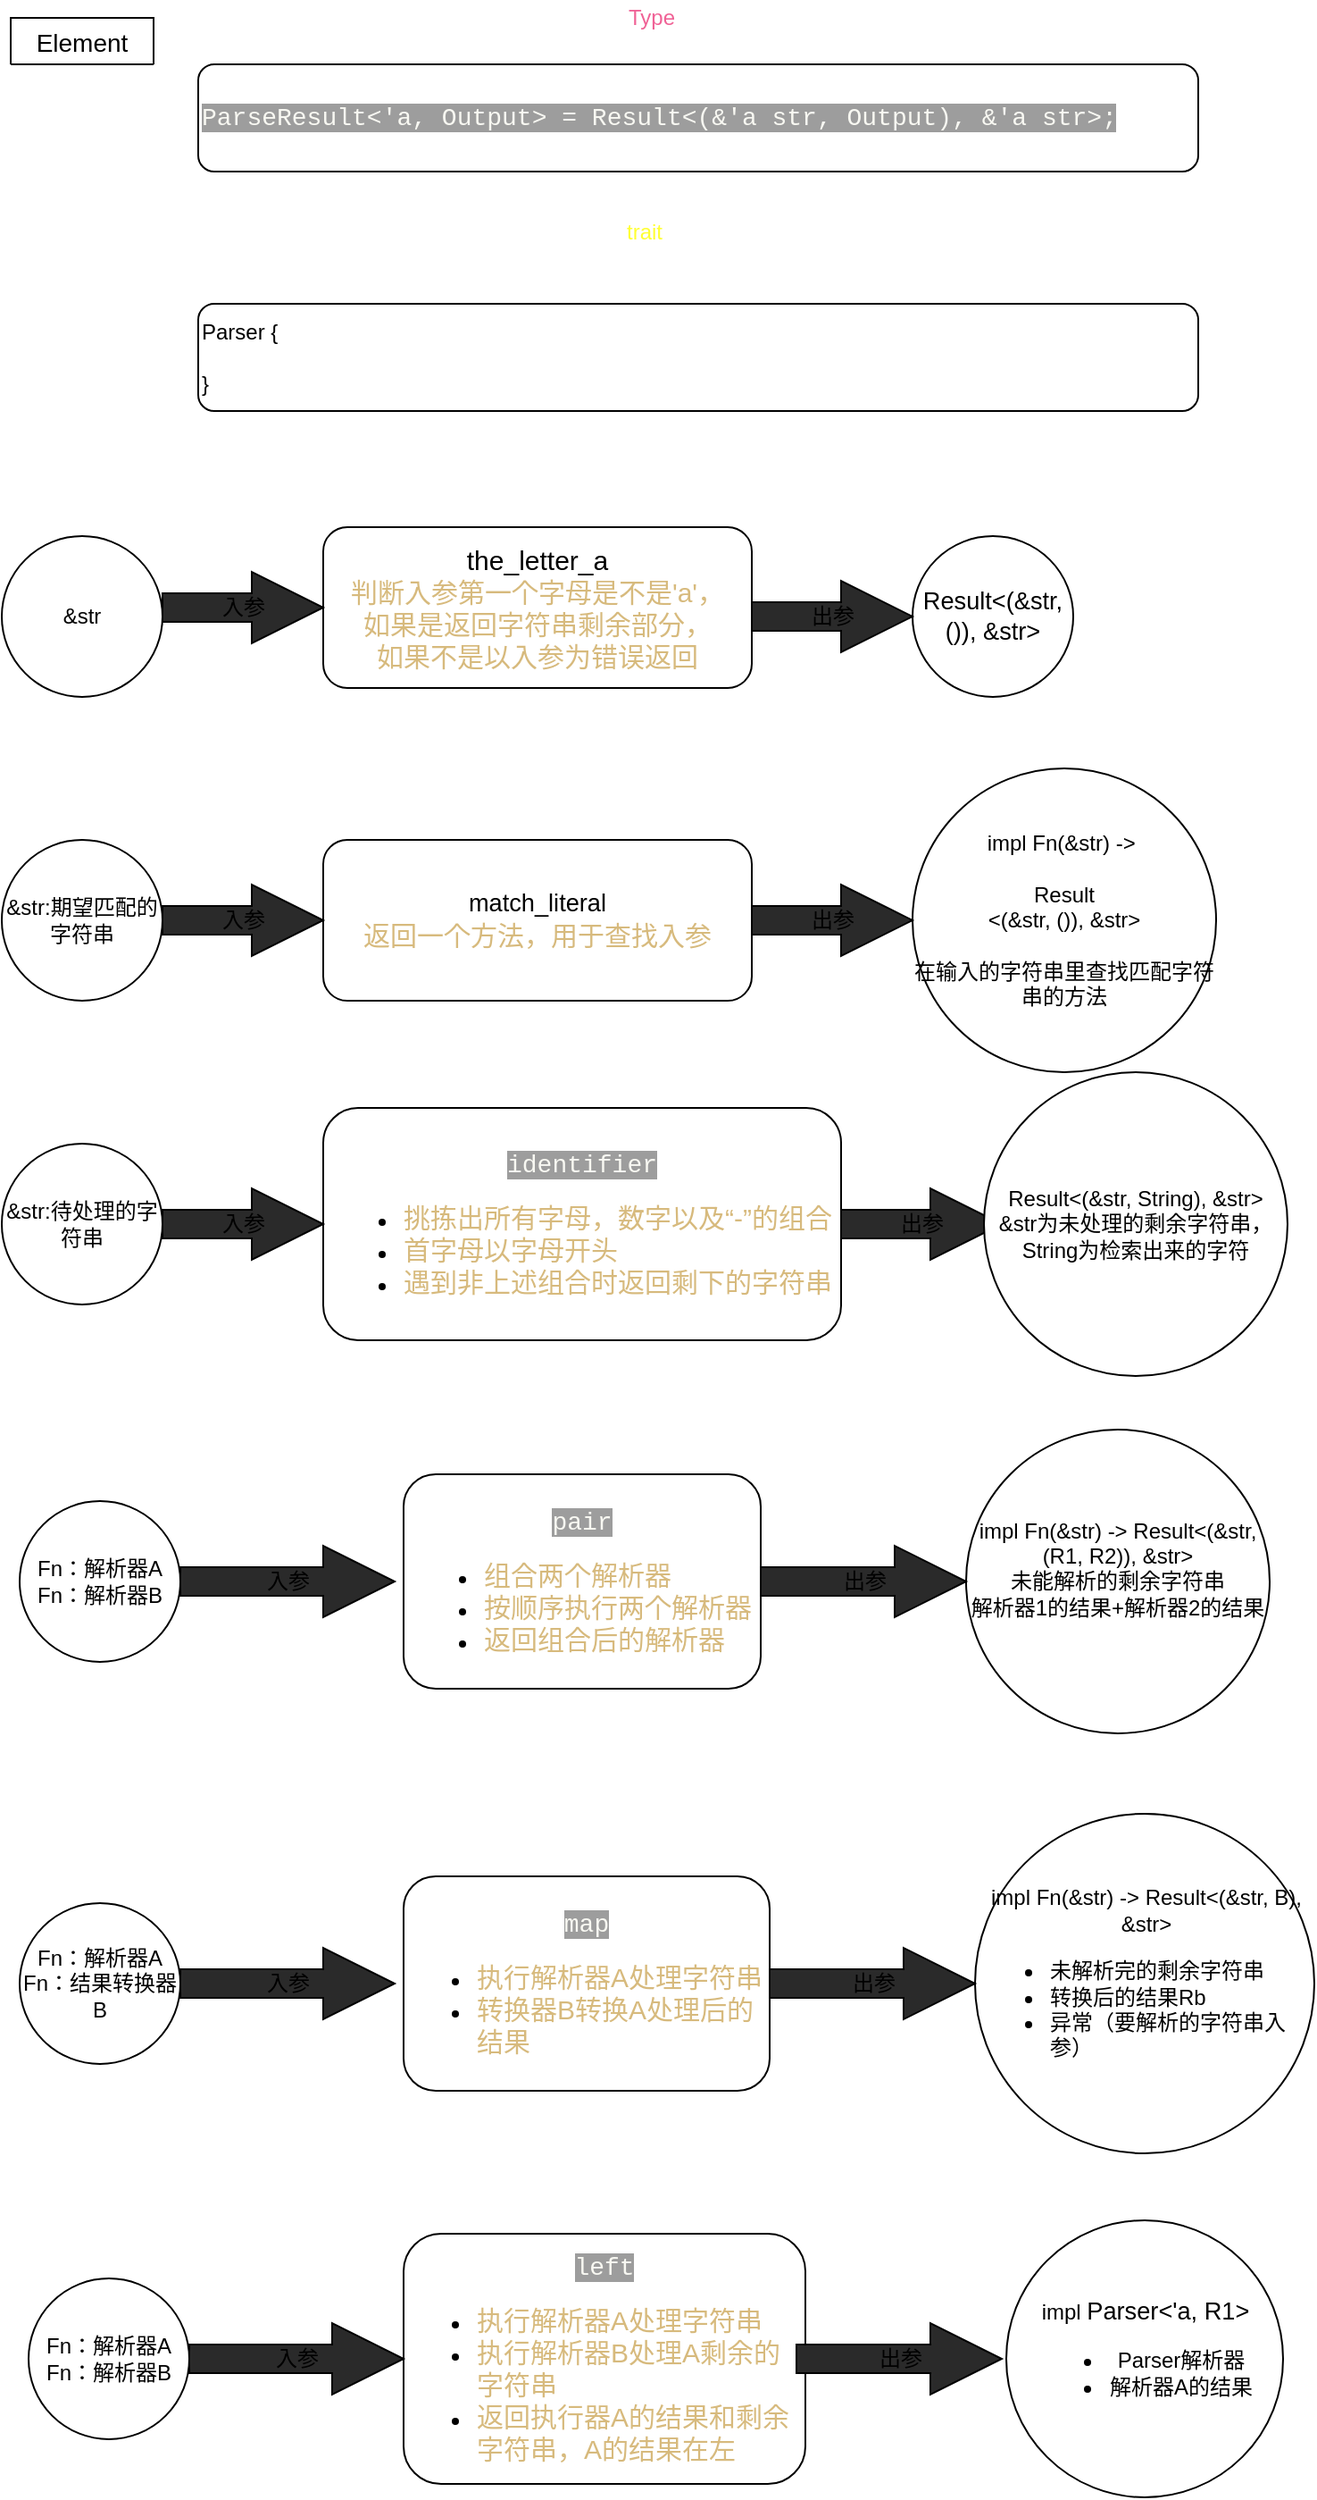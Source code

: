 <mxfile>
    <diagram id="ITNncZc6mTnSc8X_e-E-" name="Page-1">
        <mxGraphModel dx="820" dy="1550" grid="1" gridSize="10" guides="1" tooltips="1" connect="1" arrows="1" fold="1" page="1" pageScale="1" pageWidth="827" pageHeight="1169" math="0" shadow="0">
            <root>
                <mxCell id="0"/>
                <mxCell id="1" parent="0"/>
                <mxCell id="2" value="&lt;p style=&quot;line-height: 0%&quot;&gt;&lt;/p&gt;&lt;span style=&quot;font-size: 15px ; text-align: justify&quot;&gt;the_letter_a&lt;/span&gt;&lt;br&gt;&lt;span style=&quot;color: rgb(215 , 186 , 125) ; font-size: 15px ; text-align: justify&quot;&gt;判断入参第一个字母是不是'a'，&lt;/span&gt;&lt;br&gt;&lt;span style=&quot;color: rgb(215 , 186 , 125) ; font-size: 15px ; text-align: justify&quot;&gt;如果是返回字符串剩余部分，&lt;/span&gt;&lt;br&gt;&lt;span style=&quot;font-size: 15px ; color: rgb(215 , 186 , 125)&quot;&gt;如果不是以入参为错误返回&lt;/span&gt;&lt;br&gt;&lt;p&gt;&lt;/p&gt;" style="rounded=1;whiteSpace=wrap;html=1;align=center;verticalAlign=middle;" parent="1" vertex="1">
                    <mxGeometry x="230" y="85" width="240" height="90" as="geometry"/>
                </mxCell>
                <mxCell id="3" value="Element" style="swimlane;fontStyle=0;childLayout=stackLayout;horizontal=1;startSize=26;horizontalStack=0;resizeParent=1;resizeParentMax=0;resizeLast=0;collapsible=1;marginBottom=0;align=center;fontSize=14;" parent="1" vertex="1" collapsed="1">
                    <mxGeometry x="55" y="-200" width="80" height="26" as="geometry">
                        <mxRectangle x="40" y="30" width="160" height="116" as="alternateBounds"/>
                    </mxGeometry>
                </mxCell>
                <mxCell id="4" value="name:String" style="text;strokeColor=none;fillColor=none;spacingLeft=4;spacingRight=4;overflow=hidden;rotatable=0;points=[[0,0.5],[1,0.5]];portConstraint=eastwest;fontSize=12;" parent="3" vertex="1">
                    <mxGeometry y="26" width="80" height="30" as="geometry"/>
                </mxCell>
                <mxCell id="5" value="attributes:Vec&lt;(String, String)&gt;" style="text;strokeColor=none;fillColor=none;spacingLeft=4;spacingRight=4;overflow=hidden;rotatable=0;points=[[0,0.5],[1,0.5]];portConstraint=eastwest;fontSize=12;" parent="3" vertex="1">
                    <mxGeometry y="56" width="80" height="30" as="geometry"/>
                </mxCell>
                <mxCell id="6" value="children:Vec&lt;Element&gt;" style="text;strokeColor=none;fillColor=none;spacingLeft=4;spacingRight=4;overflow=hidden;rotatable=0;points=[[0,0.5],[1,0.5]];portConstraint=eastwest;fontSize=12;" parent="3" vertex="1">
                    <mxGeometry y="86" width="80" height="30" as="geometry"/>
                </mxCell>
                <mxCell id="7" value="&amp;amp;str" style="ellipse;whiteSpace=wrap;html=1;aspect=fixed;" parent="1" vertex="1">
                    <mxGeometry x="50" y="90" width="90" height="90" as="geometry"/>
                </mxCell>
                <mxCell id="8" value="&lt;span style=&quot;font-family: , &amp;#34;consolas&amp;#34; , &amp;#34;liberation mono&amp;#34; , &amp;#34;menlo&amp;#34; , monospace ; font-size: 13.6px&quot;&gt;Result&amp;lt;(&amp;amp;str, ()), &amp;amp;str&amp;gt;&lt;/span&gt;" style="ellipse;whiteSpace=wrap;html=1;aspect=fixed;" parent="1" vertex="1">
                    <mxGeometry x="560" y="90" width="90" height="90" as="geometry"/>
                </mxCell>
                <mxCell id="9" value="入参" style="html=1;shadow=0;dashed=0;align=center;verticalAlign=middle;shape=mxgraph.arrows2.arrow;dy=0.6;dx=40;notch=0;rounded=1;fillColor=#2a2a2a;gradientColor=none;" parent="1" vertex="1">
                    <mxGeometry x="140" y="110" width="90" height="40" as="geometry"/>
                </mxCell>
                <mxCell id="10" value="出参" style="html=1;shadow=0;dashed=0;align=center;verticalAlign=middle;shape=mxgraph.arrows2.arrow;dy=0.6;dx=40;notch=0;rounded=1;fillColor=#2a2a2a;gradientColor=none;" parent="1" vertex="1">
                    <mxGeometry x="470" y="115" width="90" height="40" as="geometry"/>
                </mxCell>
                <mxCell id="11" value="&lt;p style=&quot;line-height: 0%&quot;&gt;&lt;/p&gt;&lt;span style=&quot;font-size: 13.6px ; text-align: justify&quot;&gt;match_literal&lt;/span&gt;&lt;br&gt;&lt;span style=&quot;text-align: justify ; color: rgb(215 , 186 , 125) ; font-size: 15px&quot;&gt;返回一个方法，用于查找入参&lt;br&gt;&lt;/span&gt;&lt;p&gt;&lt;/p&gt;" style="rounded=1;whiteSpace=wrap;html=1;align=center;verticalAlign=middle;horizontal=1;" parent="1" vertex="1">
                    <mxGeometry x="230" y="260" width="240" height="90" as="geometry"/>
                </mxCell>
                <mxCell id="12" value="&amp;amp;str:期望匹配的字符串" style="ellipse;whiteSpace=wrap;html=1;aspect=fixed;" parent="1" vertex="1">
                    <mxGeometry x="50" y="260" width="90" height="90" as="geometry"/>
                </mxCell>
                <mxCell id="13" value="入参" style="html=1;shadow=0;dashed=0;align=center;verticalAlign=middle;shape=mxgraph.arrows2.arrow;dy=0.6;dx=40;notch=0;rounded=1;fillColor=#2a2a2a;gradientColor=none;" parent="1" vertex="1">
                    <mxGeometry x="140" y="285" width="90" height="40" as="geometry"/>
                </mxCell>
                <mxCell id="14" value="&#10;impl Fn(&amp;str) -&gt; &#10;&#10;Result&#10;&lt;(&amp;str, ()), &amp;str&gt;&#10;&#10;在输入的字符串里查找匹配字符串的方法&#10;" style="ellipse;aspect=fixed;align=center;whiteSpace=wrap;labelPosition=center;verticalLabelPosition=middle;verticalAlign=middle;" parent="1" vertex="1">
                    <mxGeometry x="560" y="220" width="170" height="170" as="geometry"/>
                </mxCell>
                <mxCell id="15" value="出参" style="html=1;shadow=0;dashed=0;align=center;verticalAlign=middle;shape=mxgraph.arrows2.arrow;dy=0.6;dx=40;notch=0;rounded=1;fillColor=#2a2a2a;gradientColor=none;" parent="1" vertex="1">
                    <mxGeometry x="470" y="285" width="90" height="40" as="geometry"/>
                </mxCell>
                <mxCell id="16" value="&lt;p style=&quot;line-height: 0%&quot;&gt;&lt;/p&gt;&lt;span style=&quot;color: rgb(248 , 248 , 242) ; font-family: &amp;#34;menlo&amp;#34; , &amp;#34;monaco&amp;#34; , &amp;#34;courier new&amp;#34; , monospace ; font-size: 14px ; background-color: rgba(10 , 10 , 10 , 0.4)&quot;&gt;identifier&lt;/span&gt;&lt;br&gt;&lt;ul&gt;&lt;li style=&quot;text-align: left&quot;&gt;&lt;span style=&quot;color: rgb(215 , 186 , 125) ; font-size: 15px&quot;&gt;挑拣出所有字母，数字以及“-”的组合&lt;/span&gt;&lt;/li&gt;&lt;li style=&quot;text-align: left&quot;&gt;&lt;span style=&quot;color: rgb(215 , 186 , 125) ; font-size: 15px&quot;&gt;首字母以字母开头&lt;/span&gt;&lt;/li&gt;&lt;li style=&quot;text-align: left&quot;&gt;&lt;span style=&quot;color: rgb(215 , 186 , 125) ; font-size: 15px&quot;&gt;遇到非上述组合时返回剩下的字符串&lt;/span&gt;&lt;/li&gt;&lt;/ul&gt;&lt;p&gt;&lt;/p&gt;" style="rounded=1;whiteSpace=wrap;html=1;align=center;verticalAlign=middle;horizontal=1;" parent="1" vertex="1">
                    <mxGeometry x="230" y="410" width="290" height="130" as="geometry"/>
                </mxCell>
                <mxCell id="17" value="&amp;amp;str:待处理的字符串" style="ellipse;whiteSpace=wrap;html=1;aspect=fixed;" parent="1" vertex="1">
                    <mxGeometry x="50" y="430" width="90" height="90" as="geometry"/>
                </mxCell>
                <mxCell id="18" value="入参" style="html=1;shadow=0;dashed=0;align=center;verticalAlign=middle;shape=mxgraph.arrows2.arrow;dy=0.6;dx=40;notch=0;rounded=1;fillColor=#2a2a2a;gradientColor=none;" parent="1" vertex="1">
                    <mxGeometry x="140" y="455" width="90" height="40" as="geometry"/>
                </mxCell>
                <mxCell id="19" value="出参" style="html=1;shadow=0;dashed=0;align=center;verticalAlign=middle;shape=mxgraph.arrows2.arrow;dy=0.6;dx=40;notch=0;rounded=1;fillColor=#2a2a2a;gradientColor=none;" parent="1" vertex="1">
                    <mxGeometry x="520" y="455" width="90" height="40" as="geometry"/>
                </mxCell>
                <mxCell id="20" value="Result&lt;(&amp;str, String), &amp;str&gt;&#10;&amp;str为未处理的剩余字符串，String为检索出来的字符" style="ellipse;aspect=fixed;align=center;whiteSpace=wrap;labelPosition=center;verticalLabelPosition=middle;verticalAlign=middle;" parent="1" vertex="1">
                    <mxGeometry x="600" y="390" width="170" height="170" as="geometry"/>
                </mxCell>
                <mxCell id="22" value="&lt;p style=&quot;line-height: 0%&quot;&gt;&lt;/p&gt;&lt;span style=&quot;color: rgb(248 , 248 , 242) ; font-family: &amp;#34;menlo&amp;#34; , &amp;#34;monaco&amp;#34; , &amp;#34;courier new&amp;#34; , monospace ; font-size: 14px ; background-color: rgba(10 , 10 , 10 , 0.4)&quot;&gt;pair&lt;/span&gt;&lt;br&gt;&lt;ul&gt;&lt;li style=&quot;text-align: left&quot;&gt;&lt;font color=&quot;#d7ba7d&quot;&gt;&lt;span style=&quot;font-size: 15px&quot;&gt;组合两个解析器&lt;/span&gt;&lt;/font&gt;&lt;/li&gt;&lt;li style=&quot;text-align: left&quot;&gt;&lt;span style=&quot;color: rgb(215 , 186 , 125) ; font-size: 15px&quot;&gt;按顺序执行两个解析器&lt;/span&gt;&lt;/li&gt;&lt;li style=&quot;text-align: left&quot;&gt;&lt;span style=&quot;color: rgb(215 , 186 , 125) ; font-size: 15px&quot;&gt;返回组合后的解析器&lt;/span&gt;&lt;/li&gt;&lt;/ul&gt;&lt;p&gt;&lt;/p&gt;" style="rounded=1;whiteSpace=wrap;html=1;align=center;verticalAlign=middle;horizontal=1;" parent="1" vertex="1">
                    <mxGeometry x="275" y="615" width="200" height="120" as="geometry"/>
                </mxCell>
                <mxCell id="23" value="Fn：解析器A&lt;br&gt;Fn：解析器B" style="ellipse;whiteSpace=wrap;html=1;aspect=fixed;" parent="1" vertex="1">
                    <mxGeometry x="60" y="630" width="90" height="90" as="geometry"/>
                </mxCell>
                <mxCell id="24" value="入参" style="html=1;shadow=0;dashed=0;align=center;verticalAlign=middle;shape=mxgraph.arrows2.arrow;dy=0.6;dx=40;notch=0;rounded=1;fillColor=#2a2a2a;gradientColor=none;" parent="1" vertex="1">
                    <mxGeometry x="150" y="655" width="120" height="40" as="geometry"/>
                </mxCell>
                <mxCell id="25" value="impl Fn(&amp;str) -&gt; Result&lt;(&amp;str, (R1, R2)), &amp;str&gt;&#10;未能解析的剩余字符串&#10;解析器1的结果+解析器2的结果&#10;" style="ellipse;aspect=fixed;align=center;whiteSpace=wrap;labelPosition=center;verticalLabelPosition=middle;verticalAlign=middle;" parent="1" vertex="1">
                    <mxGeometry x="590" y="590" width="170" height="170" as="geometry"/>
                </mxCell>
                <mxCell id="26" value="出参" style="html=1;shadow=0;dashed=0;align=center;verticalAlign=middle;shape=mxgraph.arrows2.arrow;dy=0.6;dx=40;notch=0;rounded=1;fillColor=#2a2a2a;gradientColor=none;" parent="1" vertex="1">
                    <mxGeometry x="475" y="655" width="115" height="40" as="geometry"/>
                </mxCell>
                <mxCell id="27" value="&lt;p style=&quot;line-height: 0%&quot;&gt;&lt;/p&gt;&lt;font color=&quot;#f8f8f2&quot; face=&quot;menlo, monaco, courier new, monospace&quot;&gt;&lt;span style=&quot;font-size: 14px ; background-color: rgba(10 , 10 , 10 , 0.4)&quot;&gt;map&lt;/span&gt;&lt;/font&gt;&lt;br&gt;&lt;ul&gt;&lt;li style=&quot;text-align: left&quot;&gt;&lt;font color=&quot;#d7ba7d&quot;&gt;&lt;span style=&quot;font-size: 15px&quot;&gt;执行解析器A处理字符串&lt;/span&gt;&lt;/font&gt;&lt;/li&gt;&lt;li style=&quot;text-align: left&quot;&gt;&lt;span style=&quot;color: rgb(215 , 186 , 125) ; font-size: 15px&quot;&gt;转换器B转换A处理后的结果&lt;/span&gt;&lt;/li&gt;&lt;/ul&gt;&lt;p&gt;&lt;/p&gt;" style="rounded=1;whiteSpace=wrap;html=1;align=center;verticalAlign=middle;horizontal=1;" parent="1" vertex="1">
                    <mxGeometry x="275" y="840" width="205" height="120" as="geometry"/>
                </mxCell>
                <mxCell id="28" value="Fn：解析器A&lt;br&gt;Fn：结果转换器B" style="ellipse;whiteSpace=wrap;html=1;aspect=fixed;" parent="1" vertex="1">
                    <mxGeometry x="60" y="855" width="90" height="90" as="geometry"/>
                </mxCell>
                <mxCell id="29" value="入参" style="html=1;shadow=0;dashed=0;align=center;verticalAlign=middle;shape=mxgraph.arrows2.arrow;dy=0.6;dx=40;notch=0;rounded=1;fillColor=#2a2a2a;gradientColor=none;" parent="1" vertex="1">
                    <mxGeometry x="150" y="880" width="120" height="40" as="geometry"/>
                </mxCell>
                <mxCell id="30" value="&lt;div style=&quot;text-align: center&quot;&gt;&lt;span&gt;impl Fn(&amp;amp;str) -&amp;gt; Result&amp;lt;(&amp;amp;str, B), &amp;amp;str&amp;gt;&lt;/span&gt;&lt;/div&gt;&lt;ul&gt;&lt;li&gt;未解析完的剩余字符串&lt;/li&gt;&lt;li&gt;转换后的结果Rb&lt;/li&gt;&lt;li&gt;异常（要解析的字符串入参）&lt;/li&gt;&lt;/ul&gt;" style="ellipse;aspect=fixed;align=left;whiteSpace=wrap;labelPosition=center;verticalLabelPosition=middle;verticalAlign=middle;html=1;" parent="1" vertex="1">
                    <mxGeometry x="595" y="805" width="190" height="190" as="geometry"/>
                </mxCell>
                <mxCell id="31" value="&lt;span style=&quot;color: rgb(248 , 248 , 242) ; font-family: &amp;#34;menlo&amp;#34; , &amp;#34;monaco&amp;#34; , &amp;#34;courier new&amp;#34; , monospace ; font-size: 14px ; background-color: rgba(10 , 10 , 10 , 0.4)&quot;&gt;ParseResult&amp;lt;'a, Output&amp;gt; = Result&amp;lt;(&amp;amp;'a str, Output), &amp;amp;'a str&amp;gt;;&lt;/span&gt;" style="rounded=1;whiteSpace=wrap;html=1;align=left;" parent="1" vertex="1">
                    <mxGeometry x="160" y="-174" width="560" height="60" as="geometry"/>
                </mxCell>
                <mxCell id="32" value="Parser {&lt;br&gt;&lt;br&gt;}" style="rounded=1;whiteSpace=wrap;html=1;align=left;" parent="1" vertex="1">
                    <mxGeometry x="160" y="-40" width="560" height="60" as="geometry"/>
                </mxCell>
                <mxCell id="33" value="Type" style="text;html=1;strokeColor=none;fillColor=none;align=center;verticalAlign=middle;whiteSpace=wrap;rounded=0;fontColor=#F06296;" parent="1" vertex="1">
                    <mxGeometry x="394" y="-210" width="40" height="20" as="geometry"/>
                </mxCell>
                <mxCell id="34" value="trait" style="text;html=1;strokeColor=none;fillColor=none;align=center;verticalAlign=middle;whiteSpace=wrap;rounded=0;fontColor=#FFFF33;" parent="1" vertex="1">
                    <mxGeometry x="390" y="-90" width="40" height="20" as="geometry"/>
                </mxCell>
                <mxCell id="35" value="&lt;p style=&quot;line-height: 0%&quot;&gt;&lt;/p&gt;&lt;font color=&quot;#f8f8f2&quot; face=&quot;menlo, monaco, courier new, monospace&quot;&gt;&lt;span style=&quot;font-size: 14px ; background-color: rgba(10 , 10 , 10 , 0.4)&quot;&gt;left&lt;/span&gt;&lt;/font&gt;&lt;br&gt;&lt;ul&gt;&lt;li style=&quot;text-align: left&quot;&gt;&lt;font color=&quot;#d7ba7d&quot;&gt;&lt;span style=&quot;font-size: 15px&quot;&gt;执行解析器A处理字符串&lt;/span&gt;&lt;/font&gt;&lt;/li&gt;&lt;li style=&quot;text-align: left&quot;&gt;&lt;span style=&quot;color: rgb(215 , 186 , 125) ; font-size: 15px&quot;&gt;执行解析器B处理A剩余的字符串&lt;/span&gt;&lt;/li&gt;&lt;li style=&quot;text-align: left&quot;&gt;&lt;span style=&quot;color: rgb(215 , 186 , 125) ; font-size: 15px&quot;&gt;返回执行器A的结果和剩余字符串，A的结果在左&lt;/span&gt;&lt;/li&gt;&lt;/ul&gt;&lt;p&gt;&lt;/p&gt;" style="rounded=1;whiteSpace=wrap;html=1;align=center;verticalAlign=middle;horizontal=1;" vertex="1" parent="1">
                    <mxGeometry x="275" y="1040" width="225" height="140" as="geometry"/>
                </mxCell>
                <mxCell id="36" value="Fn：解析器A&lt;br&gt;Fn：解析器B" style="ellipse;whiteSpace=wrap;html=1;aspect=fixed;" vertex="1" parent="1">
                    <mxGeometry x="65" y="1065" width="90" height="90" as="geometry"/>
                </mxCell>
                <mxCell id="37" value="入参" style="html=1;shadow=0;dashed=0;align=center;verticalAlign=middle;shape=mxgraph.arrows2.arrow;dy=0.6;dx=40;notch=0;rounded=1;fillColor=#2a2a2a;gradientColor=none;" vertex="1" parent="1">
                    <mxGeometry x="155" y="1090" width="120" height="40" as="geometry"/>
                </mxCell>
                <mxCell id="38" value="出参" style="html=1;shadow=0;dashed=0;align=center;verticalAlign=middle;shape=mxgraph.arrows2.arrow;dy=0.6;dx=40;notch=0;rounded=1;fillColor=#2a2a2a;gradientColor=none;" vertex="1" parent="1">
                    <mxGeometry x="480" y="880" width="115" height="40" as="geometry"/>
                </mxCell>
                <mxCell id="39" value="&lt;div style=&quot;&quot;&gt;&lt;span&gt;impl&amp;nbsp;&lt;/span&gt;&lt;span style=&quot;font-size: 13.6px;&quot;&gt;Parser&amp;lt;'a, R1&amp;gt;&lt;/span&gt;&lt;/div&gt;&lt;ul&gt;&lt;li&gt;Parser解析器&lt;/li&gt;&lt;li&gt;解析器A的结果&lt;/li&gt;&lt;/ul&gt;" style="ellipse;aspect=fixed;align=center;whiteSpace=wrap;labelPosition=center;verticalLabelPosition=middle;verticalAlign=middle;html=1;" vertex="1" parent="1">
                    <mxGeometry x="612.5" y="1032.5" width="155" height="155" as="geometry"/>
                </mxCell>
                <mxCell id="40" value="出参" style="html=1;shadow=0;dashed=0;align=center;verticalAlign=middle;shape=mxgraph.arrows2.arrow;dy=0.6;dx=40;notch=0;rounded=1;fillColor=#2a2a2a;gradientColor=none;" vertex="1" parent="1">
                    <mxGeometry x="495" y="1090" width="115" height="40" as="geometry"/>
                </mxCell>
            </root>
        </mxGraphModel>
    </diagram>
</mxfile>